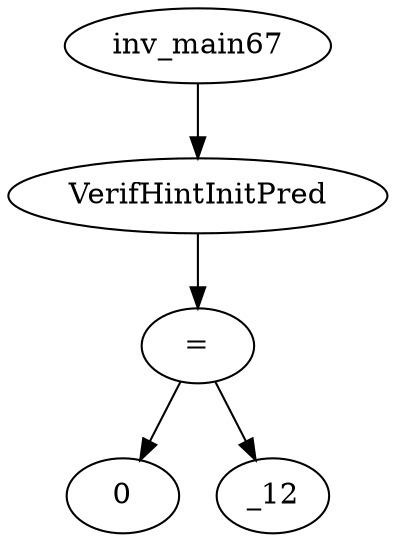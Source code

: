 digraph dag {
0 [label="inv_main67"];
1 [label="VerifHintInitPred"];
2 [label="="];
3 [label="0"];
4 [label="_12"];
0->1
1->2
2->4
2 -> 3
}
